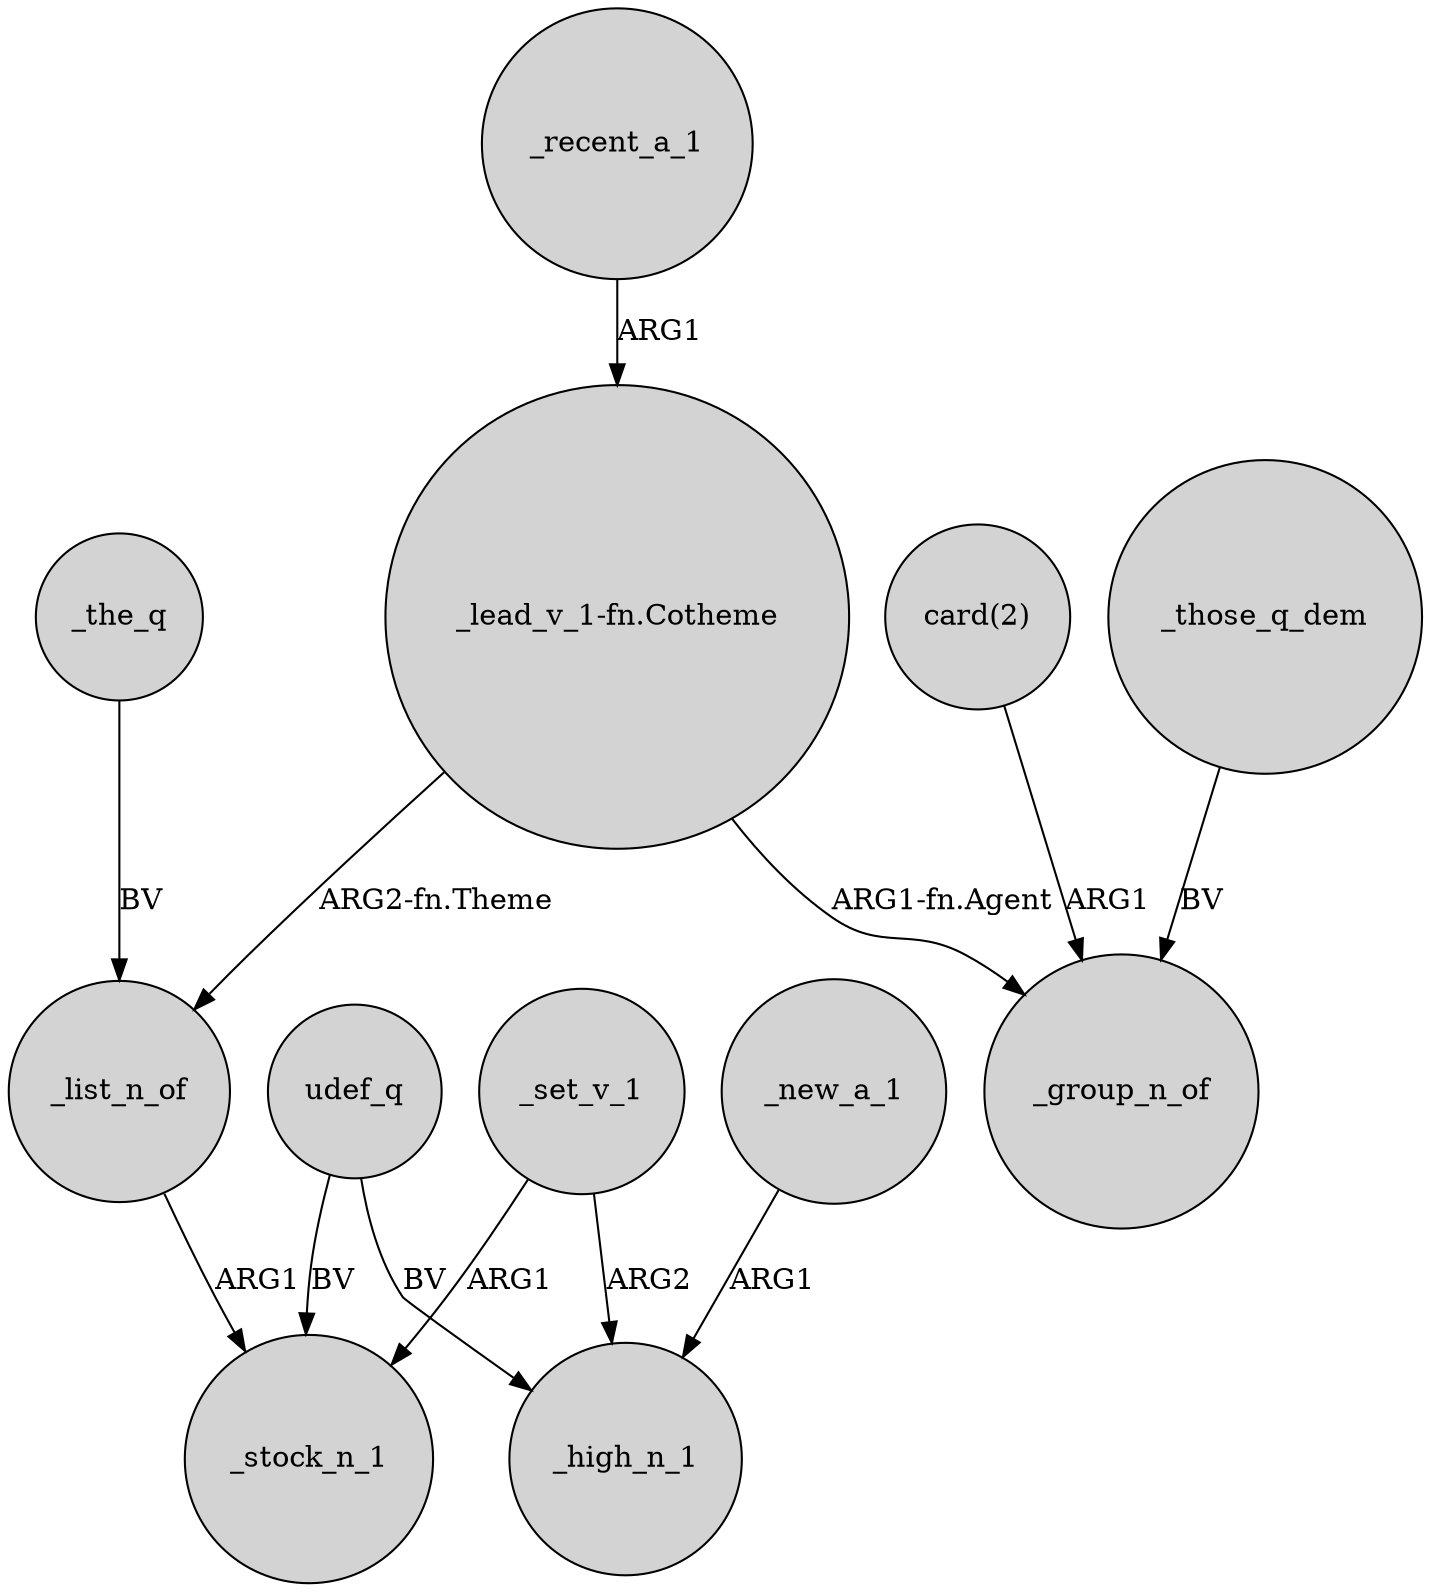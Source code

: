 digraph {
	node [shape=circle style=filled]
	_the_q -> _list_n_of [label=BV]
	"_lead_v_1-fn.Cotheme" -> _group_n_of [label="ARG1-fn.Agent"]
	udef_q -> _stock_n_1 [label=BV]
	_set_v_1 -> _stock_n_1 [label=ARG1]
	_recent_a_1 -> "_lead_v_1-fn.Cotheme" [label=ARG1]
	_set_v_1 -> _high_n_1 [label=ARG2]
	_new_a_1 -> _high_n_1 [label=ARG1]
	"_lead_v_1-fn.Cotheme" -> _list_n_of [label="ARG2-fn.Theme"]
	"card(2)" -> _group_n_of [label=ARG1]
	_those_q_dem -> _group_n_of [label=BV]
	_list_n_of -> _stock_n_1 [label=ARG1]
	udef_q -> _high_n_1 [label=BV]
}
